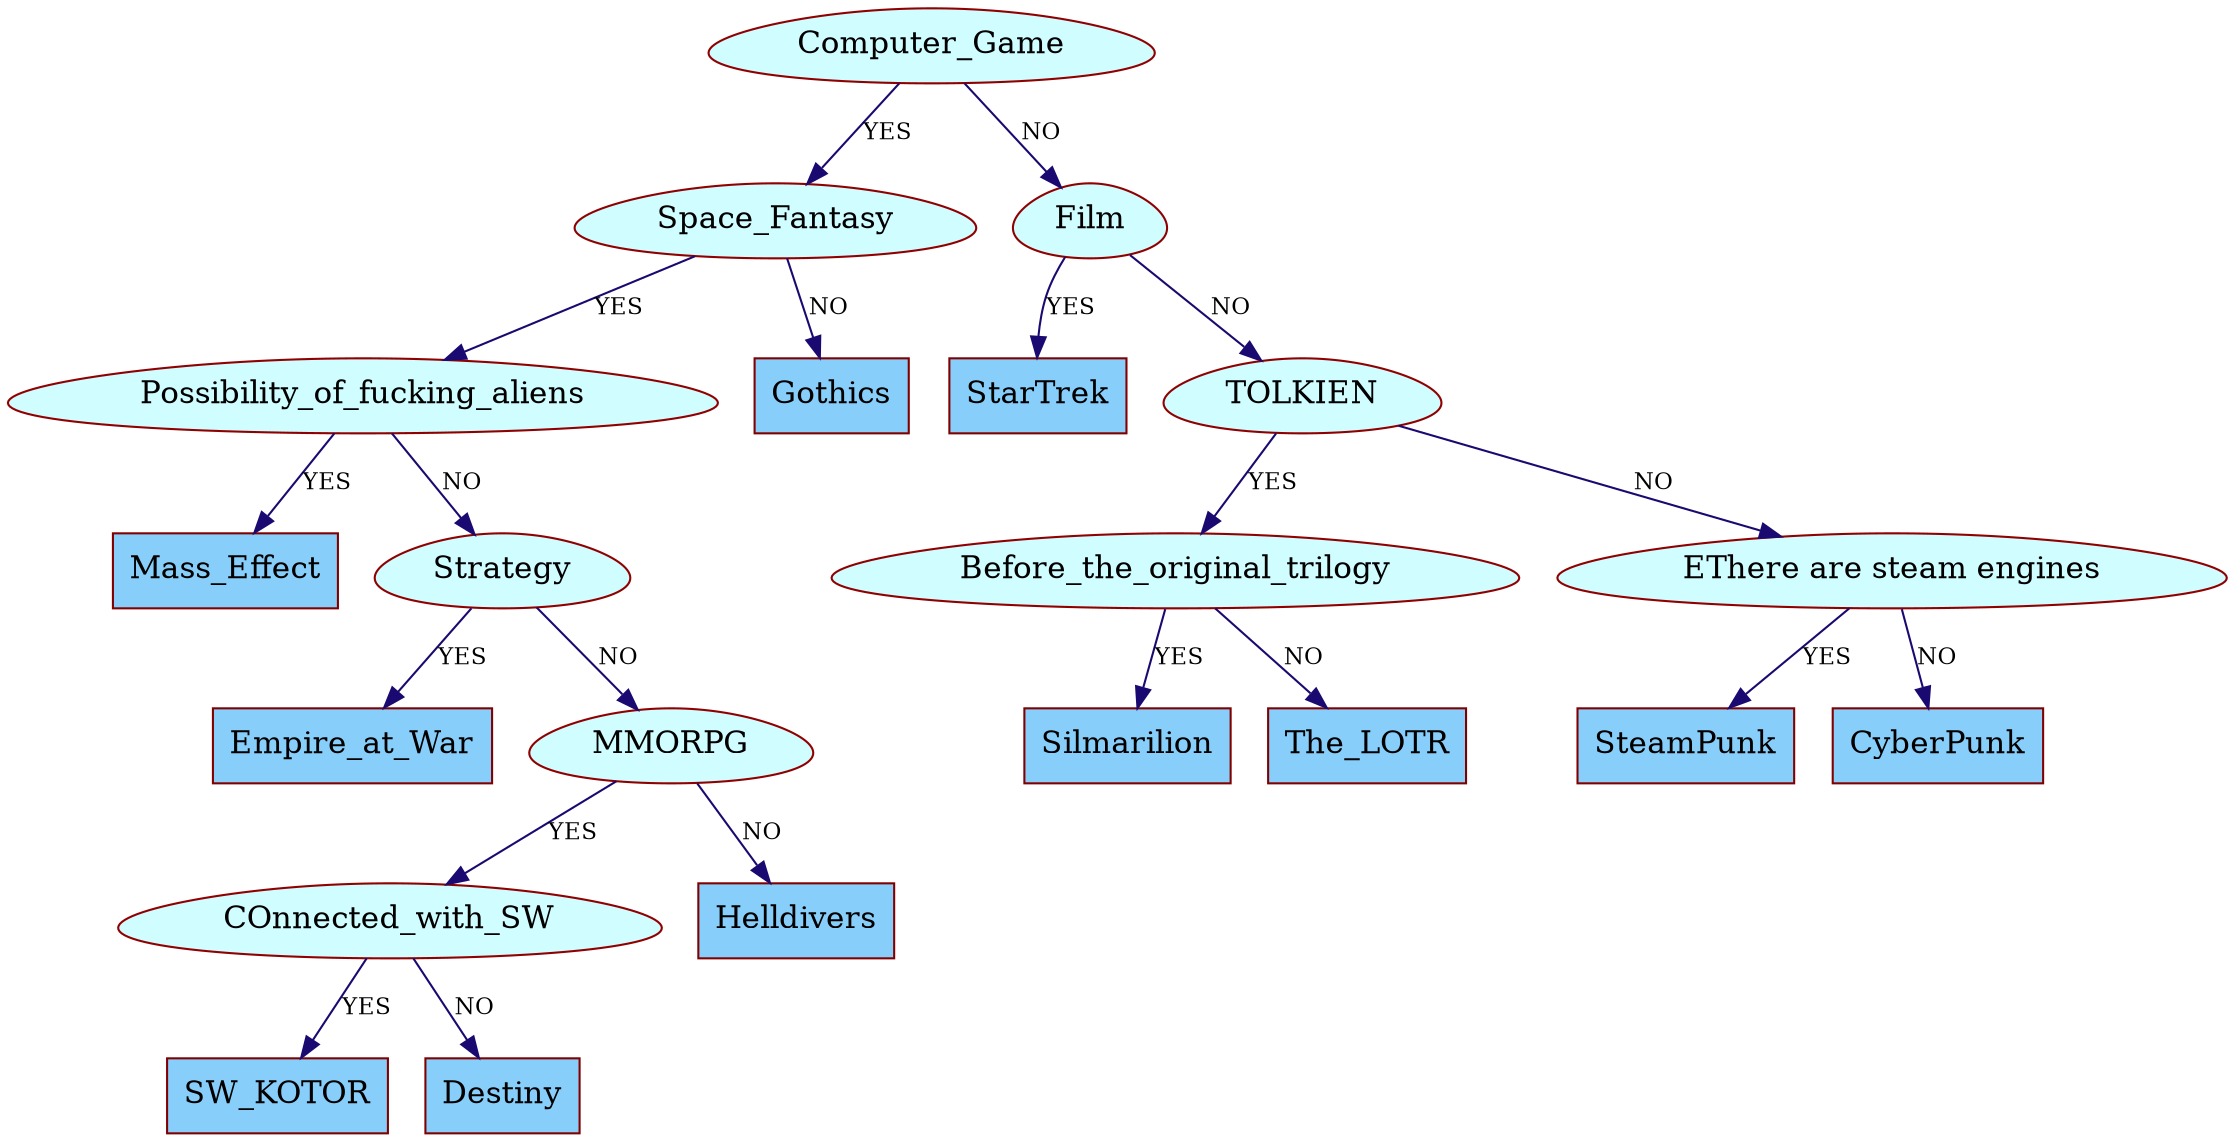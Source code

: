 digraph {
	node[shape = "cube", color = "#800000", fontsize = 15, style = "filled", fillcolor = "#88CEFA"];
	edge[color = "#190970", fontsize = 11];

		"Computer_Game"[shape = "ellipse", color="#900000", style="filled", fillcolor = "#D0FDFF"];
		"Computer_Game"->"Space_Fantasy"[label = "YES"];

		"Space_Fantasy"[shape = "ellipse", color="#900000", style="filled", fillcolor = "#D0FDFF"];
		"Space_Fantasy"->"Possibility_of_fucking_aliens"[label = "YES"];

		"Possibility_of_fucking_aliens"[shape = "ellipse", color="#900000", style="filled", fillcolor = "#D0FDFF"];
		"Possibility_of_fucking_aliens"->"Mass_Effect"[label = "YES"];

		"Possibility_of_fucking_aliens"[shape = "egg", color="#900000", style="filled", fillcolor = "#D0FDFF"];
		"Possibility_of_fucking_aliens"->"Strategy"[label = "NO"];

		"Strategy"[shape = "ellipse", color="#900000", style="filled", fillcolor = "#D0FDFF"];
		"Strategy"->"Empire_at_War"[label = "YES"];

		"Strategy"[shape = "egg", color="#900000", style="filled", fillcolor = "#D0FDFF"];
		"Strategy"->"MMORPG"[label = "NO"];

		"MMORPG"[shape = "ellipse", color="#900000", style="filled", fillcolor = "#D0FDFF"];
		"MMORPG"->"COnnected_with_SW"[label = "YES"];

		"COnnected_with_SW"[shape = "ellipse", color="#900000", style="filled", fillcolor = "#D0FDFF"];
		"COnnected_with_SW"->"SW_KOTOR"[label = "YES"];

		"COnnected_with_SW"[shape = "egg", color="#900000", style="filled", fillcolor = "#D0FDFF"];
		"COnnected_with_SW"->"Destiny"[label = "NO"];

		"MMORPG"[shape = "egg", color="#900000", style="filled", fillcolor = "#D0FDFF"];
		"MMORPG"->"Helldivers"[label = "NO"];

		"Space_Fantasy"[shape = "egg", color="#900000", style="filled", fillcolor = "#D0FDFF"];
		"Space_Fantasy"->"Gothics"[label = "NO"];

		"Computer_Game"[shape = "egg", color="#900000", style="filled", fillcolor = "#D0FDFF"];
		"Computer_Game"->"Film"[label = "NO"];

		"Film"[shape = "ellipse", color="#900000", style="filled", fillcolor = "#D0FDFF"];
		"Film"->"StarTrek"[label = "YES"];

		"Film"[shape = "egg", color="#900000", style="filled", fillcolor = "#D0FDFF"];
		"Film"->"TOLKIEN"[label = "NO"];

		"TOLKIEN"[shape = "ellipse", color="#900000", style="filled", fillcolor = "#D0FDFF"];
		"TOLKIEN"->"Before_the_original_trilogy"[label = "YES"];

		"Before_the_original_trilogy"[shape = "ellipse", color="#900000", style="filled", fillcolor = "#D0FDFF"];
		"Before_the_original_trilogy"->"Silmarilion"[label = "YES"];

		"Before_the_original_trilogy"[shape = "egg", color="#900000", style="filled", fillcolor = "#D0FDFF"];
		"Before_the_original_trilogy"->"The_LOTR"[label = "NO"];

		"TOLKIEN"[shape = "egg", color="#900000", style="filled", fillcolor = "#D0FDFF"];
		"TOLKIEN"->"ЕThere are steam engines"[label = "NO"];

		"ЕThere are steam engines"[shape = "ellipse", color="#900000", style="filled", fillcolor = "#D0FDFF"];
		"ЕThere are steam engines"->"SteamPunk"[label = "YES"];

		"ЕThere are steam engines"[shape = "egg", color="#900000", style="filled", fillcolor = "#D0FDFF"];
		"ЕThere are steam engines"->"CyberPunk"[label = "NO"];
}